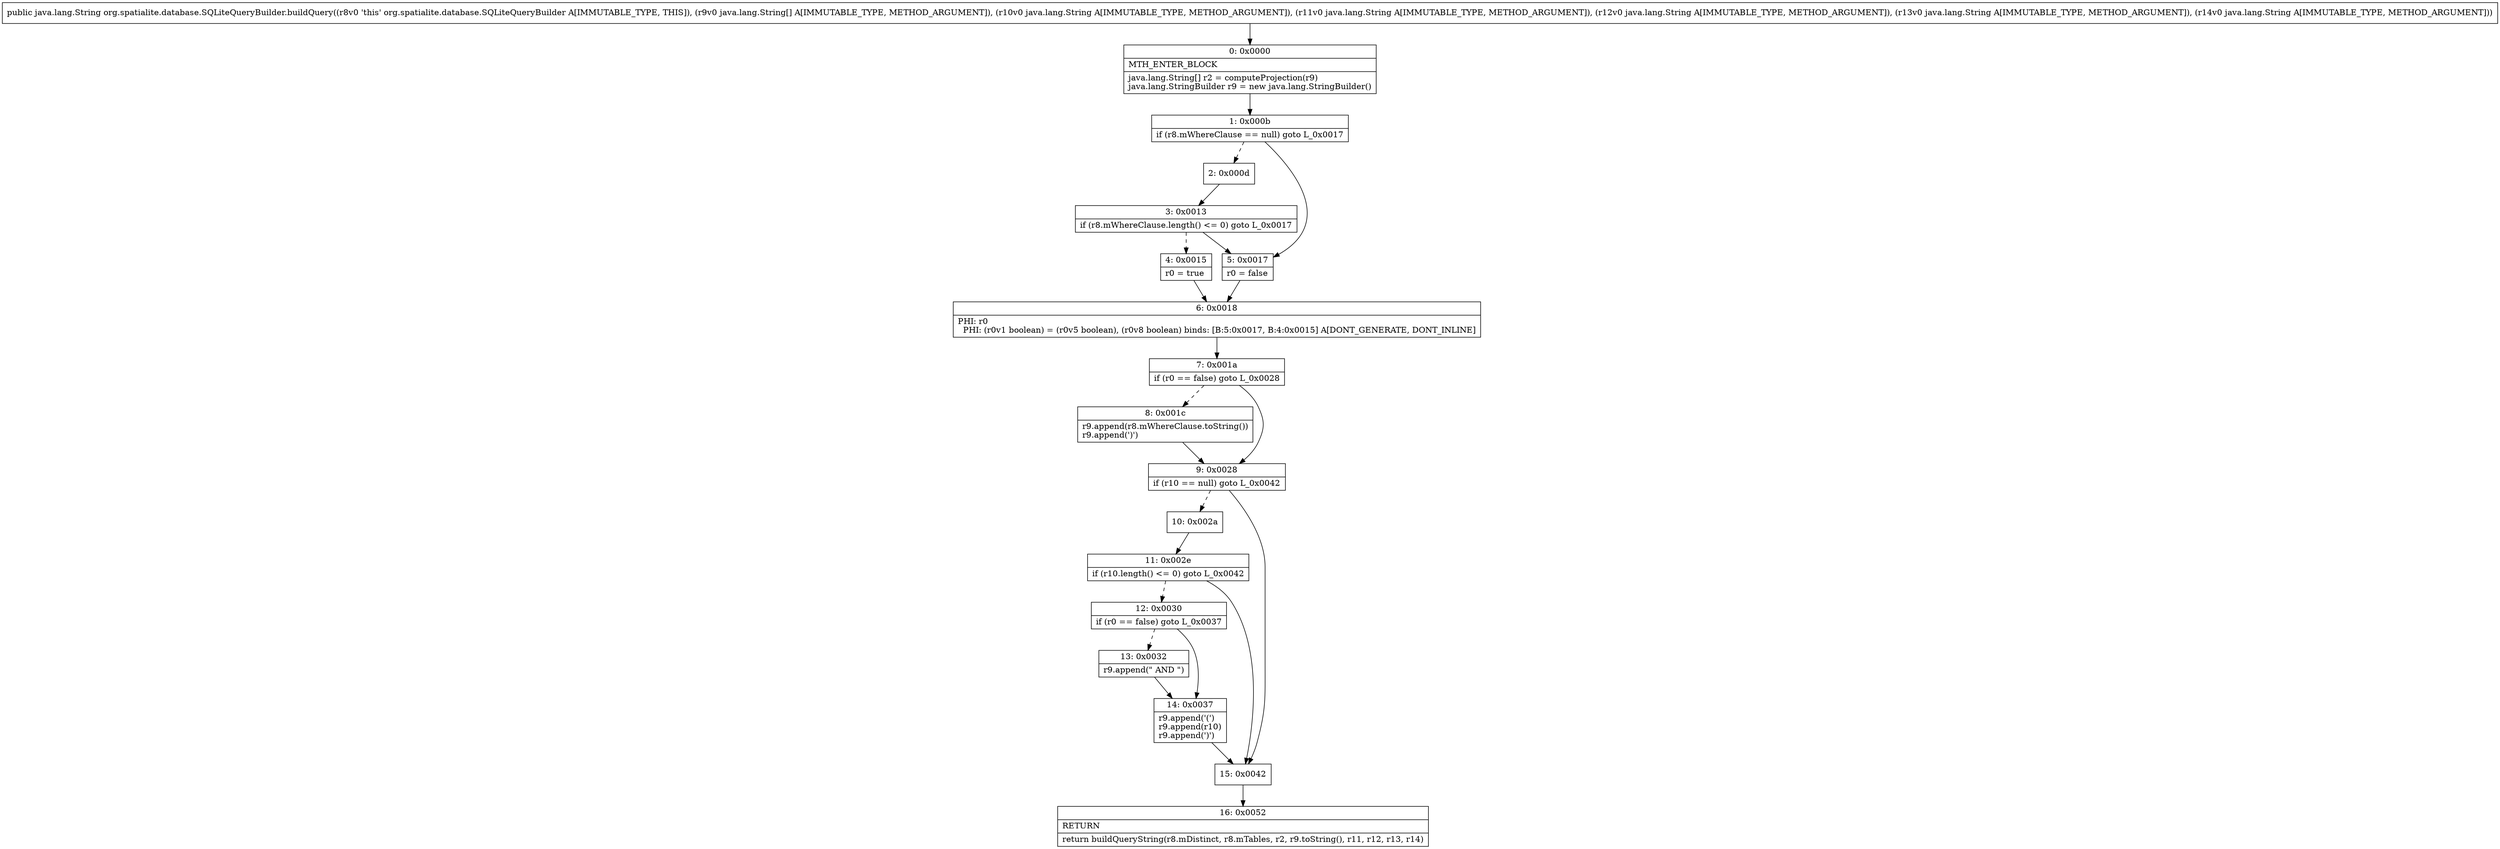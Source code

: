 digraph "CFG fororg.spatialite.database.SQLiteQueryBuilder.buildQuery([Ljava\/lang\/String;Ljava\/lang\/String;Ljava\/lang\/String;Ljava\/lang\/String;Ljava\/lang\/String;Ljava\/lang\/String;)Ljava\/lang\/String;" {
Node_0 [shape=record,label="{0\:\ 0x0000|MTH_ENTER_BLOCK\l|java.lang.String[] r2 = computeProjection(r9)\ljava.lang.StringBuilder r9 = new java.lang.StringBuilder()\l}"];
Node_1 [shape=record,label="{1\:\ 0x000b|if (r8.mWhereClause == null) goto L_0x0017\l}"];
Node_2 [shape=record,label="{2\:\ 0x000d}"];
Node_3 [shape=record,label="{3\:\ 0x0013|if (r8.mWhereClause.length() \<= 0) goto L_0x0017\l}"];
Node_4 [shape=record,label="{4\:\ 0x0015|r0 = true\l}"];
Node_5 [shape=record,label="{5\:\ 0x0017|r0 = false\l}"];
Node_6 [shape=record,label="{6\:\ 0x0018|PHI: r0 \l  PHI: (r0v1 boolean) = (r0v5 boolean), (r0v8 boolean) binds: [B:5:0x0017, B:4:0x0015] A[DONT_GENERATE, DONT_INLINE]\l}"];
Node_7 [shape=record,label="{7\:\ 0x001a|if (r0 == false) goto L_0x0028\l}"];
Node_8 [shape=record,label="{8\:\ 0x001c|r9.append(r8.mWhereClause.toString())\lr9.append(')')\l}"];
Node_9 [shape=record,label="{9\:\ 0x0028|if (r10 == null) goto L_0x0042\l}"];
Node_10 [shape=record,label="{10\:\ 0x002a}"];
Node_11 [shape=record,label="{11\:\ 0x002e|if (r10.length() \<= 0) goto L_0x0042\l}"];
Node_12 [shape=record,label="{12\:\ 0x0030|if (r0 == false) goto L_0x0037\l}"];
Node_13 [shape=record,label="{13\:\ 0x0032|r9.append(\" AND \")\l}"];
Node_14 [shape=record,label="{14\:\ 0x0037|r9.append('(')\lr9.append(r10)\lr9.append(')')\l}"];
Node_15 [shape=record,label="{15\:\ 0x0042}"];
Node_16 [shape=record,label="{16\:\ 0x0052|RETURN\l|return buildQueryString(r8.mDistinct, r8.mTables, r2, r9.toString(), r11, r12, r13, r14)\l}"];
MethodNode[shape=record,label="{public java.lang.String org.spatialite.database.SQLiteQueryBuilder.buildQuery((r8v0 'this' org.spatialite.database.SQLiteQueryBuilder A[IMMUTABLE_TYPE, THIS]), (r9v0 java.lang.String[] A[IMMUTABLE_TYPE, METHOD_ARGUMENT]), (r10v0 java.lang.String A[IMMUTABLE_TYPE, METHOD_ARGUMENT]), (r11v0 java.lang.String A[IMMUTABLE_TYPE, METHOD_ARGUMENT]), (r12v0 java.lang.String A[IMMUTABLE_TYPE, METHOD_ARGUMENT]), (r13v0 java.lang.String A[IMMUTABLE_TYPE, METHOD_ARGUMENT]), (r14v0 java.lang.String A[IMMUTABLE_TYPE, METHOD_ARGUMENT])) }"];
MethodNode -> Node_0;
Node_0 -> Node_1;
Node_1 -> Node_2[style=dashed];
Node_1 -> Node_5;
Node_2 -> Node_3;
Node_3 -> Node_4[style=dashed];
Node_3 -> Node_5;
Node_4 -> Node_6;
Node_5 -> Node_6;
Node_6 -> Node_7;
Node_7 -> Node_8[style=dashed];
Node_7 -> Node_9;
Node_8 -> Node_9;
Node_9 -> Node_10[style=dashed];
Node_9 -> Node_15;
Node_10 -> Node_11;
Node_11 -> Node_12[style=dashed];
Node_11 -> Node_15;
Node_12 -> Node_13[style=dashed];
Node_12 -> Node_14;
Node_13 -> Node_14;
Node_14 -> Node_15;
Node_15 -> Node_16;
}

